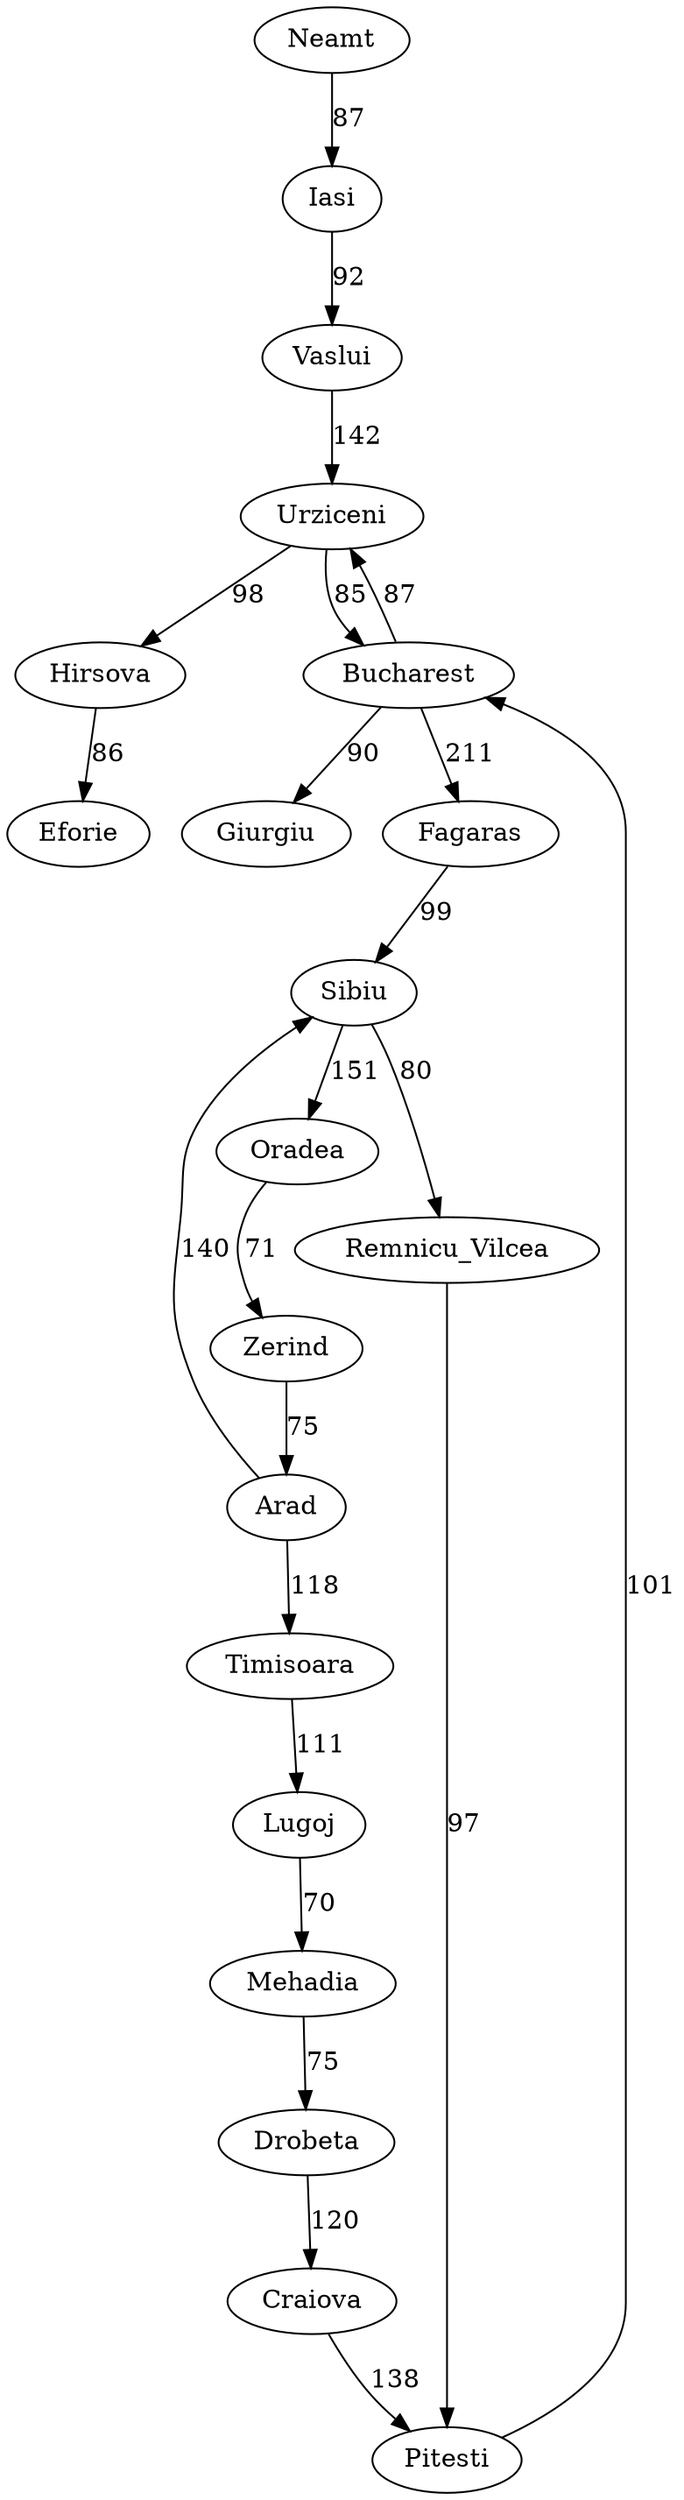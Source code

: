 digraph {
    0 [ label = "Neamt" ]
    1 [ label = "Iasi" ]
    2 [ label = "Vaslui" ]
    3 [ label = "Urziceni" ]
    4 [ label = "Hirsova" ]
    5 [ label = "Eforie" ]
    6 [ label = "Bucharest" ]
    7 [ label = "Giurgiu" ]
    8 [ label = "Pitesti" ]
    9 [ label = "Craiova" ]
    10 [ label = "Drobeta" ]
    11 [ label = "Mehadia" ]
    12 [ label = "Lugoj" ]
    13 [ label = "Timisoara" ]
    14 [ label = "Arad" ]
    15 [ label = "Zerind" ]
    16 [ label = "Oradea" ]
    17 [ label = "Remnicu_Vilcea" ]
    18 [ label = "Sibiu" ]
    19 [ label = "Fagaras" ]
    0 -> 1 [ label = "87" ]
    1 -> 2 [ label = "92" ]
    2 -> 3 [ label = "142" ]
    3 -> 4 [ label = "98" ]
    4 -> 5 [ label = "86" ]
    3 -> 6 [ label = "85" ]
    6 -> 3 [ label = "87" ]
    6 -> 7 [ label = "90" ]
    6 -> 19 [ label = "211" ]
    19 -> 18 [ label = "99" ]
    18 -> 16 [ label = "151" ]
    16 -> 15 [ label = "71" ]
    15 -> 14 [ label = "75" ]
    14 -> 18 [ label = "140" ]
    14 -> 13 [ label = "118" ]
    13 -> 12 [ label = "111" ]
    12 -> 11 [ label = "70" ]
    11 -> 10 [ label = "75" ]
    10 -> 9 [ label = "120" ]
    9 -> 8 [ label = "138" ]
    8 -> 6 [ label = "101" ]
    18 -> 17 [ label = "80" ]
    17 -> 8 [ label = "97" ]
}
